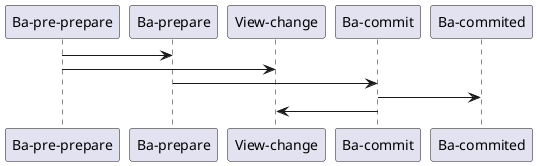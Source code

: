@startuml

' [*] --> State1
'State1 --> [*]
'State1 : this is a string
'State1 : this is another string

'State1 -> State2
'State2 --> [*]


'None 
'Active
'Preparing
'Prepared
'PreparedSuccess
'Commiting
'Aborting


'None -> None : Prepared -> Send rollback

"Ba-pre-prepare" -> "Ba-prepare"
"Ba-pre-prepare" -> "View-change"

"Ba-prepare" -> "Ba-commit"

"Ba-commit" -> "Ba-commited"
"Ba-commit" -> "View-change"







@enduml

